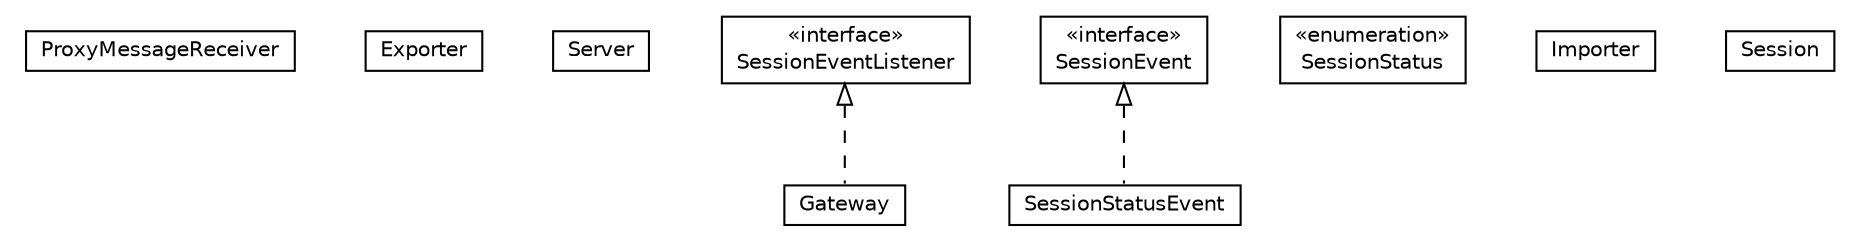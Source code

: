 #!/usr/local/bin/dot
#
# Class diagram 
# Generated by UMLGraph version R5_6-24-gf6e263 (http://www.umlgraph.org/)
#

digraph G {
	edge [fontname="Helvetica",fontsize=10,labelfontname="Helvetica",labelfontsize=10];
	node [fontname="Helvetica",fontsize=10,shape=plaintext];
	nodesep=0.25;
	ranksep=0.5;
	// org.universAAL.ri.gateway.ProxyMessageReceiver
	c1386 [label=<<table title="org.universAAL.ri.gateway.ProxyMessageReceiver" border="0" cellborder="1" cellspacing="0" cellpadding="2" port="p" href="./ProxyMessageReceiver.html">
		<tr><td><table border="0" cellspacing="0" cellpadding="1">
<tr><td align="center" balign="center"> ProxyMessageReceiver </td></tr>
		</table></td></tr>
		</table>>, URL="./ProxyMessageReceiver.html", fontname="Helvetica", fontcolor="black", fontsize=10.0];
	// org.universAAL.ri.gateway.Exporter
	c1387 [label=<<table title="org.universAAL.ri.gateway.Exporter" border="0" cellborder="1" cellspacing="0" cellpadding="2" port="p" href="./Exporter.html">
		<tr><td><table border="0" cellspacing="0" cellpadding="1">
<tr><td align="center" balign="center"> Exporter </td></tr>
		</table></td></tr>
		</table>>, URL="./Exporter.html", fontname="Helvetica", fontcolor="black", fontsize=10.0];
	// org.universAAL.ri.gateway.Server
	c1388 [label=<<table title="org.universAAL.ri.gateway.Server" border="0" cellborder="1" cellspacing="0" cellpadding="2" port="p" href="./Server.html">
		<tr><td><table border="0" cellspacing="0" cellpadding="1">
<tr><td align="center" balign="center"> Server </td></tr>
		</table></td></tr>
		</table>>, URL="./Server.html", fontname="Helvetica", fontcolor="black", fontsize=10.0];
	// org.universAAL.ri.gateway.Gateway
	c1389 [label=<<table title="org.universAAL.ri.gateway.Gateway" border="0" cellborder="1" cellspacing="0" cellpadding="2" port="p" href="./Gateway.html">
		<tr><td><table border="0" cellspacing="0" cellpadding="1">
<tr><td align="center" balign="center"> Gateway </td></tr>
		</table></td></tr>
		</table>>, URL="./Gateway.html", fontname="Helvetica", fontcolor="black", fontsize=10.0];
	// org.universAAL.ri.gateway.SessionEventListener
	c1390 [label=<<table title="org.universAAL.ri.gateway.SessionEventListener" border="0" cellborder="1" cellspacing="0" cellpadding="2" port="p" href="./SessionEventListener.html">
		<tr><td><table border="0" cellspacing="0" cellpadding="1">
<tr><td align="center" balign="center"> &#171;interface&#187; </td></tr>
<tr><td align="center" balign="center"> SessionEventListener </td></tr>
		</table></td></tr>
		</table>>, URL="./SessionEventListener.html", fontname="Helvetica", fontcolor="black", fontsize=10.0];
	// org.universAAL.ri.gateway.SessionEvent
	c1391 [label=<<table title="org.universAAL.ri.gateway.SessionEvent" border="0" cellborder="1" cellspacing="0" cellpadding="2" port="p" href="./SessionEvent.html">
		<tr><td><table border="0" cellspacing="0" cellpadding="1">
<tr><td align="center" balign="center"> &#171;interface&#187; </td></tr>
<tr><td align="center" balign="center"> SessionEvent </td></tr>
		</table></td></tr>
		</table>>, URL="./SessionEvent.html", fontname="Helvetica", fontcolor="black", fontsize=10.0];
	// org.universAAL.ri.gateway.SessionEvent.SessionStatus
	c1392 [label=<<table title="org.universAAL.ri.gateway.SessionEvent.SessionStatus" border="0" cellborder="1" cellspacing="0" cellpadding="2" port="p" href="./SessionEvent.SessionStatus.html">
		<tr><td><table border="0" cellspacing="0" cellpadding="1">
<tr><td align="center" balign="center"> &#171;enumeration&#187; </td></tr>
<tr><td align="center" balign="center"> SessionStatus </td></tr>
		</table></td></tr>
		</table>>, URL="./SessionEvent.SessionStatus.html", fontname="Helvetica", fontcolor="black", fontsize=10.0];
	// org.universAAL.ri.gateway.Importer
	c1393 [label=<<table title="org.universAAL.ri.gateway.Importer" border="0" cellborder="1" cellspacing="0" cellpadding="2" port="p" href="./Importer.html">
		<tr><td><table border="0" cellspacing="0" cellpadding="1">
<tr><td align="center" balign="center"> Importer </td></tr>
		</table></td></tr>
		</table>>, URL="./Importer.html", fontname="Helvetica", fontcolor="black", fontsize=10.0];
	// org.universAAL.ri.gateway.Session
	c1394 [label=<<table title="org.universAAL.ri.gateway.Session" border="0" cellborder="1" cellspacing="0" cellpadding="2" port="p" href="./Session.html">
		<tr><td><table border="0" cellspacing="0" cellpadding="1">
<tr><td align="center" balign="center"> Session </td></tr>
		</table></td></tr>
		</table>>, URL="./Session.html", fontname="Helvetica", fontcolor="black", fontsize=10.0];
	// org.universAAL.ri.gateway.Session.SessionStatusEvent
	c1395 [label=<<table title="org.universAAL.ri.gateway.Session.SessionStatusEvent" border="0" cellborder="1" cellspacing="0" cellpadding="2" port="p" href="./Session.SessionStatusEvent.html">
		<tr><td><table border="0" cellspacing="0" cellpadding="1">
<tr><td align="center" balign="center"> SessionStatusEvent </td></tr>
		</table></td></tr>
		</table>>, URL="./Session.SessionStatusEvent.html", fontname="Helvetica", fontcolor="black", fontsize=10.0];
	//org.universAAL.ri.gateway.Gateway implements org.universAAL.ri.gateway.SessionEventListener
	c1390:p -> c1389:p [dir=back,arrowtail=empty,style=dashed];
	//org.universAAL.ri.gateway.Session.SessionStatusEvent implements org.universAAL.ri.gateway.SessionEvent
	c1391:p -> c1395:p [dir=back,arrowtail=empty,style=dashed];
}

